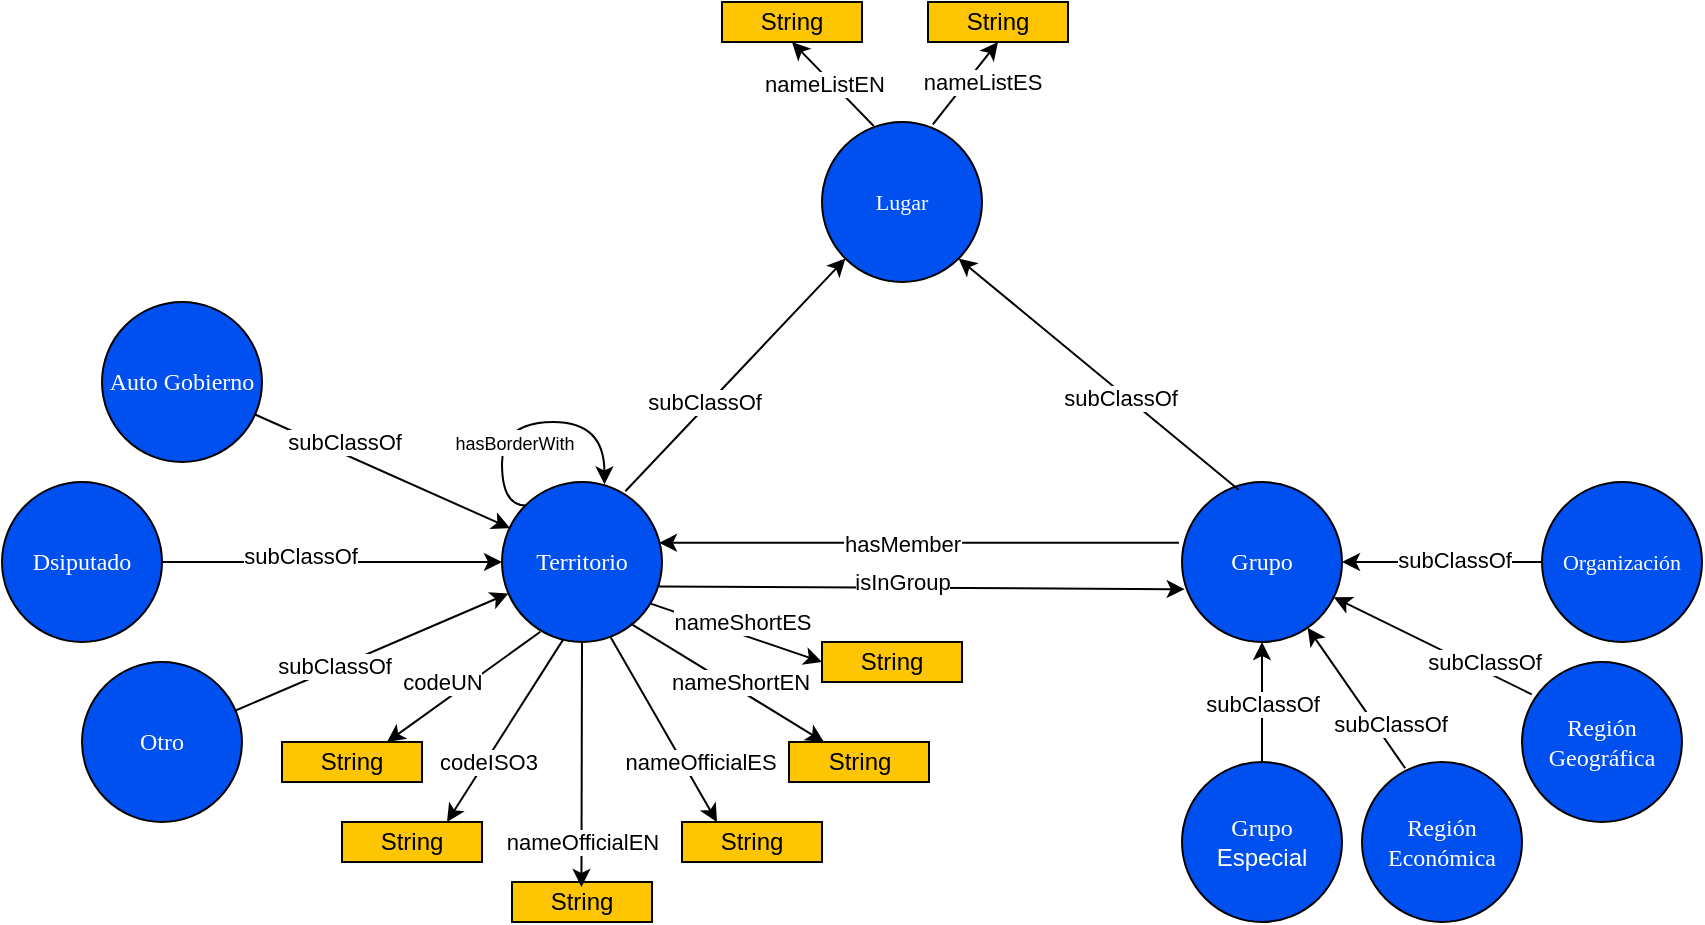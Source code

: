 <mxfile version="21.6.2" type="device">
  <diagram name="Página-1" id="gy0_waIXv2V30fma_bCt">
    <mxGraphModel dx="2739" dy="995" grid="1" gridSize="10" guides="1" tooltips="1" connect="1" arrows="1" fold="1" page="1" pageScale="1" pageWidth="827" pageHeight="1169" math="0" shadow="0">
      <root>
        <mxCell id="0" />
        <mxCell id="1" parent="0" />
        <mxCell id="oovgq_aX29TuzvuEi8xS-2" value="&lt;font style=&quot;font-size: 11px;&quot; face=&quot;Verdana&quot;&gt;Lugar&lt;/font&gt;" style="ellipse;whiteSpace=wrap;html=1;aspect=fixed;fillColor=#0050ef;strokeColor=#000000;fontColor=#ffffff;" vertex="1" parent="1">
          <mxGeometry x="360" y="180" width="80" height="80" as="geometry" />
        </mxCell>
        <mxCell id="oovgq_aX29TuzvuEi8xS-3" value="&lt;font face=&quot;Verdana&quot;&gt;Grupo&lt;/font&gt;" style="ellipse;whiteSpace=wrap;html=1;aspect=fixed;fillColor=#0050ef;strokeColor=#000000;fontColor=#ffffff;" vertex="1" parent="1">
          <mxGeometry x="540" y="360" width="80" height="80" as="geometry" />
        </mxCell>
        <mxCell id="oovgq_aX29TuzvuEi8xS-17" style="rounded=0;orthogonalLoop=1;jettySize=auto;html=1;entryX=0.017;entryY=0.67;entryDx=0;entryDy=0;exitX=0.982;exitY=0.653;exitDx=0;exitDy=0;exitPerimeter=0;entryPerimeter=0;" edge="1" parent="1" source="oovgq_aX29TuzvuEi8xS-4" target="oovgq_aX29TuzvuEi8xS-3">
          <mxGeometry relative="1" as="geometry">
            <mxPoint x="360" y="400" as="sourcePoint" />
            <mxPoint x="460" y="410" as="targetPoint" />
          </mxGeometry>
        </mxCell>
        <mxCell id="oovgq_aX29TuzvuEi8xS-18" value="isInGroup" style="edgeLabel;html=1;align=center;verticalAlign=middle;resizable=0;points=[];" vertex="1" connectable="0" parent="oovgq_aX29TuzvuEi8xS-17">
          <mxGeometry x="-0.212" y="-1" relative="1" as="geometry">
            <mxPoint x="18" y="-4" as="offset" />
          </mxGeometry>
        </mxCell>
        <mxCell id="oovgq_aX29TuzvuEi8xS-4" value="&lt;font face=&quot;Verdana&quot;&gt;Territorio&lt;/font&gt;" style="ellipse;whiteSpace=wrap;html=1;aspect=fixed;fillColor=#0050ef;strokeColor=#000000;fontColor=#ffffff;" vertex="1" parent="1">
          <mxGeometry x="200" y="360" width="80" height="80" as="geometry" />
        </mxCell>
        <mxCell id="oovgq_aX29TuzvuEi8xS-5" value="&lt;font face=&quot;Verdana&quot;&gt;Región Geográfica&lt;br&gt;&lt;/font&gt;" style="ellipse;whiteSpace=wrap;html=1;aspect=fixed;fillColor=#0050ef;strokeColor=#000000;fontColor=#ffffff;" vertex="1" parent="1">
          <mxGeometry x="710" y="450" width="80" height="80" as="geometry" />
        </mxCell>
        <mxCell id="oovgq_aX29TuzvuEi8xS-6" value="&lt;font face=&quot;Verdana&quot;&gt;Región Económica&lt;br&gt;&lt;/font&gt;" style="ellipse;whiteSpace=wrap;html=1;aspect=fixed;fillColor=#0050ef;strokeColor=#000000;fontColor=#ffffff;" vertex="1" parent="1">
          <mxGeometry x="630" y="500" width="80" height="80" as="geometry" />
        </mxCell>
        <mxCell id="oovgq_aX29TuzvuEi8xS-7" value="&lt;div style=&quot;font-size: 11px;&quot;&gt;&lt;font style=&quot;font-size: 11px;&quot; face=&quot;Verdana&quot;&gt;Organización&lt;/font&gt;&lt;/div&gt;" style="ellipse;whiteSpace=wrap;html=1;aspect=fixed;fillColor=#0050ef;strokeColor=#000000;fontColor=#ffffff;" vertex="1" parent="1">
          <mxGeometry x="720" y="360" width="80" height="80" as="geometry" />
        </mxCell>
        <mxCell id="oovgq_aX29TuzvuEi8xS-9" style="rounded=0;orthogonalLoop=1;jettySize=auto;html=1;exitX=0.5;exitY=0;exitDx=0;exitDy=0;entryX=0.5;entryY=1;entryDx=0;entryDy=0;" edge="1" parent="1" source="oovgq_aX29TuzvuEi8xS-8" target="oovgq_aX29TuzvuEi8xS-3">
          <mxGeometry relative="1" as="geometry" />
        </mxCell>
        <mxCell id="oovgq_aX29TuzvuEi8xS-10" value="subClassOf" style="edgeLabel;html=1;align=center;verticalAlign=middle;resizable=0;points=[];" vertex="1" connectable="0" parent="oovgq_aX29TuzvuEi8xS-9">
          <mxGeometry x="-0.212" y="-1" relative="1" as="geometry">
            <mxPoint x="-1" y="-6" as="offset" />
          </mxGeometry>
        </mxCell>
        <mxCell id="oovgq_aX29TuzvuEi8xS-8" value="&lt;font face=&quot;Verdana&quot;&gt;Grupo&lt;/font&gt; Especial" style="ellipse;whiteSpace=wrap;html=1;aspect=fixed;fillColor=#0050ef;strokeColor=#000000;fontColor=#ffffff;" vertex="1" parent="1">
          <mxGeometry x="540" y="500" width="80" height="80" as="geometry" />
        </mxCell>
        <mxCell id="oovgq_aX29TuzvuEi8xS-11" style="rounded=0;orthogonalLoop=1;jettySize=auto;html=1;exitX=0.27;exitY=0.039;exitDx=0;exitDy=0;exitPerimeter=0;" edge="1" parent="1" source="oovgq_aX29TuzvuEi8xS-6" target="oovgq_aX29TuzvuEi8xS-3">
          <mxGeometry relative="1" as="geometry">
            <mxPoint x="561" y="512" as="sourcePoint" />
            <mxPoint x="579" y="448" as="targetPoint" />
          </mxGeometry>
        </mxCell>
        <mxCell id="oovgq_aX29TuzvuEi8xS-12" value="subClassOf" style="edgeLabel;html=1;align=center;verticalAlign=middle;resizable=0;points=[];" vertex="1" connectable="0" parent="oovgq_aX29TuzvuEi8xS-11">
          <mxGeometry x="-0.212" y="-1" relative="1" as="geometry">
            <mxPoint x="10" y="6" as="offset" />
          </mxGeometry>
        </mxCell>
        <mxCell id="oovgq_aX29TuzvuEi8xS-13" style="rounded=0;orthogonalLoop=1;jettySize=auto;html=1;exitX=0.061;exitY=0.202;exitDx=0;exitDy=0;exitPerimeter=0;" edge="1" parent="1" source="oovgq_aX29TuzvuEi8xS-5" target="oovgq_aX29TuzvuEi8xS-3">
          <mxGeometry relative="1" as="geometry">
            <mxPoint x="720" y="390" as="sourcePoint" />
            <mxPoint x="589" y="458" as="targetPoint" />
          </mxGeometry>
        </mxCell>
        <mxCell id="oovgq_aX29TuzvuEi8xS-14" value="subClassOf" style="edgeLabel;html=1;align=center;verticalAlign=middle;resizable=0;points=[];" vertex="1" connectable="0" parent="oovgq_aX29TuzvuEi8xS-13">
          <mxGeometry x="-0.212" y="-1" relative="1" as="geometry">
            <mxPoint x="14" y="4" as="offset" />
          </mxGeometry>
        </mxCell>
        <mxCell id="oovgq_aX29TuzvuEi8xS-15" style="rounded=0;orthogonalLoop=1;jettySize=auto;html=1;exitX=0;exitY=0.5;exitDx=0;exitDy=0;" edge="1" parent="1" source="oovgq_aX29TuzvuEi8xS-7" target="oovgq_aX29TuzvuEi8xS-3">
          <mxGeometry relative="1" as="geometry">
            <mxPoint x="581" y="532" as="sourcePoint" />
            <mxPoint x="599" y="468" as="targetPoint" />
          </mxGeometry>
        </mxCell>
        <mxCell id="oovgq_aX29TuzvuEi8xS-16" value="subClassOf" style="edgeLabel;html=1;align=center;verticalAlign=middle;resizable=0;points=[];" vertex="1" connectable="0" parent="oovgq_aX29TuzvuEi8xS-15">
          <mxGeometry x="-0.212" y="-1" relative="1" as="geometry">
            <mxPoint x="-5" as="offset" />
          </mxGeometry>
        </mxCell>
        <mxCell id="oovgq_aX29TuzvuEi8xS-19" style="rounded=0;orthogonalLoop=1;jettySize=auto;html=1;exitX=-0.019;exitY=0.38;exitDx=0;exitDy=0;entryX=0.981;entryY=0.38;entryDx=0;entryDy=0;entryPerimeter=0;exitPerimeter=0;" edge="1" parent="1" source="oovgq_aX29TuzvuEi8xS-3" target="oovgq_aX29TuzvuEi8xS-4">
          <mxGeometry relative="1" as="geometry">
            <mxPoint x="333" y="340" as="sourcePoint" />
            <mxPoint x="495" y="342" as="targetPoint" />
          </mxGeometry>
        </mxCell>
        <mxCell id="oovgq_aX29TuzvuEi8xS-20" value="hasMember" style="edgeLabel;html=1;align=center;verticalAlign=middle;resizable=0;points=[];" vertex="1" connectable="0" parent="oovgq_aX29TuzvuEi8xS-19">
          <mxGeometry x="-0.212" y="-1" relative="1" as="geometry">
            <mxPoint x="-36" y="1" as="offset" />
          </mxGeometry>
        </mxCell>
        <mxCell id="oovgq_aX29TuzvuEi8xS-21" value="&lt;font face=&quot;Verdana&quot;&gt;Otro&lt;/font&gt;" style="ellipse;whiteSpace=wrap;html=1;aspect=fixed;fillColor=#0050ef;strokeColor=#000000;fontColor=#ffffff;" vertex="1" parent="1">
          <mxGeometry x="-10" y="450" width="80" height="80" as="geometry" />
        </mxCell>
        <mxCell id="oovgq_aX29TuzvuEi8xS-22" value="&lt;font face=&quot;Verdana&quot;&gt;Dsiputado&lt;/font&gt;" style="ellipse;whiteSpace=wrap;html=1;aspect=fixed;fillColor=#0050ef;strokeColor=#000000;fontColor=#ffffff;" vertex="1" parent="1">
          <mxGeometry x="-50" y="360" width="80" height="80" as="geometry" />
        </mxCell>
        <mxCell id="oovgq_aX29TuzvuEi8xS-23" value="&lt;font face=&quot;Verdana&quot;&gt;Auto Gobierno&lt;br&gt;&lt;/font&gt;" style="ellipse;whiteSpace=wrap;html=1;aspect=fixed;fillColor=#0050ef;strokeColor=#000000;fontColor=#ffffff;" vertex="1" parent="1">
          <mxGeometry y="270" width="80" height="80" as="geometry" />
        </mxCell>
        <mxCell id="oovgq_aX29TuzvuEi8xS-27" style="rounded=0;orthogonalLoop=1;jettySize=auto;html=1;exitX=0.354;exitY=0.048;exitDx=0;exitDy=0;entryX=1;entryY=1;entryDx=0;entryDy=0;exitPerimeter=0;" edge="1" parent="1" source="oovgq_aX29TuzvuEi8xS-3" target="oovgq_aX29TuzvuEi8xS-2">
          <mxGeometry relative="1" as="geometry">
            <mxPoint x="512" y="280" as="sourcePoint" />
            <mxPoint x="430" y="307" as="targetPoint" />
          </mxGeometry>
        </mxCell>
        <mxCell id="oovgq_aX29TuzvuEi8xS-28" value="subClassOf" style="edgeLabel;html=1;align=center;verticalAlign=middle;resizable=0;points=[];" vertex="1" connectable="0" parent="oovgq_aX29TuzvuEi8xS-27">
          <mxGeometry x="-0.212" y="-1" relative="1" as="geometry">
            <mxPoint x="-5" as="offset" />
          </mxGeometry>
        </mxCell>
        <mxCell id="oovgq_aX29TuzvuEi8xS-29" style="rounded=0;orthogonalLoop=1;jettySize=auto;html=1;exitX=0.771;exitY=0.058;exitDx=0;exitDy=0;entryX=0;entryY=1;entryDx=0;entryDy=0;exitPerimeter=0;" edge="1" parent="1" source="oovgq_aX29TuzvuEi8xS-4" target="oovgq_aX29TuzvuEi8xS-2">
          <mxGeometry relative="1" as="geometry">
            <mxPoint x="312" y="280" as="sourcePoint" />
            <mxPoint x="230" y="307" as="targetPoint" />
          </mxGeometry>
        </mxCell>
        <mxCell id="oovgq_aX29TuzvuEi8xS-30" value="subClassOf" style="edgeLabel;html=1;align=center;verticalAlign=middle;resizable=0;points=[];" vertex="1" connectable="0" parent="oovgq_aX29TuzvuEi8xS-29">
          <mxGeometry x="-0.212" y="-1" relative="1" as="geometry">
            <mxPoint x="-5" as="offset" />
          </mxGeometry>
        </mxCell>
        <mxCell id="oovgq_aX29TuzvuEi8xS-31" style="rounded=0;orthogonalLoop=1;jettySize=auto;html=1;" edge="1" parent="1" source="oovgq_aX29TuzvuEi8xS-21" target="oovgq_aX29TuzvuEi8xS-4">
          <mxGeometry relative="1" as="geometry">
            <mxPoint x="382" y="493" as="sourcePoint" />
            <mxPoint x="300" y="520" as="targetPoint" />
          </mxGeometry>
        </mxCell>
        <mxCell id="oovgq_aX29TuzvuEi8xS-32" value="subClassOf" style="edgeLabel;html=1;align=center;verticalAlign=middle;resizable=0;points=[];" vertex="1" connectable="0" parent="oovgq_aX29TuzvuEi8xS-31">
          <mxGeometry x="-0.212" y="-1" relative="1" as="geometry">
            <mxPoint x="-5" as="offset" />
          </mxGeometry>
        </mxCell>
        <mxCell id="oovgq_aX29TuzvuEi8xS-33" style="rounded=0;orthogonalLoop=1;jettySize=auto;html=1;" edge="1" parent="1" source="oovgq_aX29TuzvuEi8xS-22" target="oovgq_aX29TuzvuEi8xS-4">
          <mxGeometry relative="1" as="geometry">
            <mxPoint x="272" y="233" as="sourcePoint" />
            <mxPoint x="190" y="260" as="targetPoint" />
          </mxGeometry>
        </mxCell>
        <mxCell id="oovgq_aX29TuzvuEi8xS-34" value="subClassOf" style="edgeLabel;html=1;align=center;verticalAlign=middle;resizable=0;points=[];" vertex="1" connectable="0" parent="oovgq_aX29TuzvuEi8xS-33">
          <mxGeometry x="-0.212" y="-1" relative="1" as="geometry">
            <mxPoint x="2" y="-4" as="offset" />
          </mxGeometry>
        </mxCell>
        <mxCell id="oovgq_aX29TuzvuEi8xS-35" style="rounded=0;orthogonalLoop=1;jettySize=auto;html=1;entryX=0.05;entryY=0.288;entryDx=0;entryDy=0;entryPerimeter=0;" edge="1" parent="1" source="oovgq_aX29TuzvuEi8xS-23" target="oovgq_aX29TuzvuEi8xS-4">
          <mxGeometry relative="1" as="geometry">
            <mxPoint x="122" y="240" as="sourcePoint" />
            <mxPoint x="111.04" y="369.44" as="targetPoint" />
          </mxGeometry>
        </mxCell>
        <mxCell id="oovgq_aX29TuzvuEi8xS-36" value="subClassOf" style="edgeLabel;html=1;align=center;verticalAlign=middle;resizable=0;points=[];" vertex="1" connectable="0" parent="oovgq_aX29TuzvuEi8xS-35">
          <mxGeometry x="-0.212" y="-1" relative="1" as="geometry">
            <mxPoint x="-6" y="-10" as="offset" />
          </mxGeometry>
        </mxCell>
        <mxCell id="oovgq_aX29TuzvuEi8xS-39" value="String" style="rounded=0;whiteSpace=wrap;html=1;strokeColor=#000000;fillColor=#fdc502;" vertex="1" parent="1">
          <mxGeometry x="360" y="440" width="70" height="20" as="geometry" />
        </mxCell>
        <mxCell id="oovgq_aX29TuzvuEi8xS-40" value="String" style="rounded=0;whiteSpace=wrap;html=1;strokeColor=#000000;fillColor=#fdc502;" vertex="1" parent="1">
          <mxGeometry x="120" y="530" width="70" height="20" as="geometry" />
        </mxCell>
        <mxCell id="oovgq_aX29TuzvuEi8xS-41" value="String" style="rounded=0;whiteSpace=wrap;html=1;strokeColor=#000000;fillColor=#fdc502;" vertex="1" parent="1">
          <mxGeometry x="290" y="530" width="70" height="20" as="geometry" />
        </mxCell>
        <mxCell id="oovgq_aX29TuzvuEi8xS-42" value="String" style="rounded=0;whiteSpace=wrap;html=1;strokeColor=#000000;fillColor=#fdc502;" vertex="1" parent="1">
          <mxGeometry x="343.5" y="490" width="70" height="20" as="geometry" />
        </mxCell>
        <mxCell id="oovgq_aX29TuzvuEi8xS-43" value="String" style="rounded=0;whiteSpace=wrap;html=1;strokeColor=#000000;fillColor=#fdc502;" vertex="1" parent="1">
          <mxGeometry x="90" y="490" width="70" height="20" as="geometry" />
        </mxCell>
        <mxCell id="oovgq_aX29TuzvuEi8xS-44" value="String" style="rounded=0;whiteSpace=wrap;html=1;strokeColor=#000000;fillColor=#fdc502;" vertex="1" parent="1">
          <mxGeometry x="205" y="560" width="70" height="20" as="geometry" />
        </mxCell>
        <mxCell id="oovgq_aX29TuzvuEi8xS-46" value="" style="endArrow=classic;html=1;rounded=0;exitX=0.24;exitY=0.936;exitDx=0;exitDy=0;entryX=0.75;entryY=0;entryDx=0;entryDy=0;exitPerimeter=0;" edge="1" parent="1" source="oovgq_aX29TuzvuEi8xS-4" target="oovgq_aX29TuzvuEi8xS-43">
          <mxGeometry width="50" height="50" relative="1" as="geometry">
            <mxPoint x="240" y="510" as="sourcePoint" />
            <mxPoint x="290" y="460" as="targetPoint" />
          </mxGeometry>
        </mxCell>
        <mxCell id="oovgq_aX29TuzvuEi8xS-57" value="codeUN" style="edgeLabel;html=1;align=center;verticalAlign=middle;resizable=0;points=[];" vertex="1" connectable="0" parent="oovgq_aX29TuzvuEi8xS-46">
          <mxGeometry x="0.411" y="1" relative="1" as="geometry">
            <mxPoint x="4" y="-15" as="offset" />
          </mxGeometry>
        </mxCell>
        <mxCell id="oovgq_aX29TuzvuEi8xS-47" value="" style="endArrow=classic;html=1;rounded=0;exitX=0.384;exitY=0.982;exitDx=0;exitDy=0;entryX=0.75;entryY=0;entryDx=0;entryDy=0;exitPerimeter=0;" edge="1" parent="1" source="oovgq_aX29TuzvuEi8xS-4" target="oovgq_aX29TuzvuEi8xS-40">
          <mxGeometry width="50" height="50" relative="1" as="geometry">
            <mxPoint x="250" y="520" as="sourcePoint" />
            <mxPoint x="300" y="470" as="targetPoint" />
          </mxGeometry>
        </mxCell>
        <mxCell id="oovgq_aX29TuzvuEi8xS-56" value="codeISO3" style="edgeLabel;html=1;align=center;verticalAlign=middle;resizable=0;points=[];" vertex="1" connectable="0" parent="oovgq_aX29TuzvuEi8xS-47">
          <mxGeometry x="0.335" y="-2" relative="1" as="geometry">
            <mxPoint x="3" y="1" as="offset" />
          </mxGeometry>
        </mxCell>
        <mxCell id="oovgq_aX29TuzvuEi8xS-48" value="" style="endArrow=classic;html=1;rounded=0;exitX=0.5;exitY=1;exitDx=0;exitDy=0;entryX=0.496;entryY=0.123;entryDx=0;entryDy=0;entryPerimeter=0;" edge="1" parent="1" source="oovgq_aX29TuzvuEi8xS-4" target="oovgq_aX29TuzvuEi8xS-44">
          <mxGeometry width="50" height="50" relative="1" as="geometry">
            <mxPoint x="260" y="530" as="sourcePoint" />
            <mxPoint x="310" y="480" as="targetPoint" />
          </mxGeometry>
        </mxCell>
        <mxCell id="oovgq_aX29TuzvuEi8xS-55" value="nameOfficialEN" style="edgeLabel;html=1;align=center;verticalAlign=middle;resizable=0;points=[];" vertex="1" connectable="0" parent="oovgq_aX29TuzvuEi8xS-48">
          <mxGeometry x="0.537" relative="1" as="geometry">
            <mxPoint y="6" as="offset" />
          </mxGeometry>
        </mxCell>
        <mxCell id="oovgq_aX29TuzvuEi8xS-49" value="" style="endArrow=classic;html=1;rounded=0;entryX=0.25;entryY=0;entryDx=0;entryDy=0;exitX=0.679;exitY=0.971;exitDx=0;exitDy=0;exitPerimeter=0;" edge="1" parent="1" source="oovgq_aX29TuzvuEi8xS-4" target="oovgq_aX29TuzvuEi8xS-41">
          <mxGeometry width="50" height="50" relative="1" as="geometry">
            <mxPoint x="250" y="430" as="sourcePoint" />
            <mxPoint x="240" y="585" as="targetPoint" />
          </mxGeometry>
        </mxCell>
        <mxCell id="oovgq_aX29TuzvuEi8xS-54" value="nameOfficialES" style="edgeLabel;html=1;align=center;verticalAlign=middle;resizable=0;points=[];" vertex="1" connectable="0" parent="oovgq_aX29TuzvuEi8xS-49">
          <mxGeometry x="0.409" relative="1" as="geometry">
            <mxPoint x="7" y="-3" as="offset" />
          </mxGeometry>
        </mxCell>
        <mxCell id="oovgq_aX29TuzvuEi8xS-50" value="" style="endArrow=classic;html=1;rounded=0;entryX=0.25;entryY=0;entryDx=0;entryDy=0;exitX=0.804;exitY=0.885;exitDx=0;exitDy=0;exitPerimeter=0;" edge="1" parent="1" source="oovgq_aX29TuzvuEi8xS-4" target="oovgq_aX29TuzvuEi8xS-42">
          <mxGeometry width="50" height="50" relative="1" as="geometry">
            <mxPoint x="252" y="438" as="sourcePoint" />
            <mxPoint x="186" y="552" as="targetPoint" />
          </mxGeometry>
        </mxCell>
        <mxCell id="oovgq_aX29TuzvuEi8xS-53" value="nameShortEN" style="edgeLabel;html=1;align=center;verticalAlign=middle;resizable=0;points=[];" vertex="1" connectable="0" parent="oovgq_aX29TuzvuEi8xS-50">
          <mxGeometry x="-0.137" y="-1" relative="1" as="geometry">
            <mxPoint x="13" y="3" as="offset" />
          </mxGeometry>
        </mxCell>
        <mxCell id="oovgq_aX29TuzvuEi8xS-51" value="" style="endArrow=classic;html=1;rounded=0;exitX=0.929;exitY=0.76;exitDx=0;exitDy=0;entryX=0;entryY=0.5;entryDx=0;entryDy=0;exitPerimeter=0;" edge="1" parent="1" source="oovgq_aX29TuzvuEi8xS-4" target="oovgq_aX29TuzvuEi8xS-39">
          <mxGeometry width="50" height="50" relative="1" as="geometry">
            <mxPoint x="350" y="435" as="sourcePoint" />
            <mxPoint x="274" y="500" as="targetPoint" />
          </mxGeometry>
        </mxCell>
        <mxCell id="oovgq_aX29TuzvuEi8xS-52" value="nameShortES" style="edgeLabel;html=1;align=center;verticalAlign=middle;resizable=0;points=[];" vertex="1" connectable="0" parent="oovgq_aX29TuzvuEi8xS-51">
          <mxGeometry x="-0.421" y="1" relative="1" as="geometry">
            <mxPoint x="20" y="2" as="offset" />
          </mxGeometry>
        </mxCell>
        <mxCell id="oovgq_aX29TuzvuEi8xS-58" value="String" style="rounded=0;whiteSpace=wrap;html=1;strokeColor=#000000;fillColor=#fdc502;" vertex="1" parent="1">
          <mxGeometry x="310" y="120" width="70" height="20" as="geometry" />
        </mxCell>
        <mxCell id="oovgq_aX29TuzvuEi8xS-59" value="String" style="rounded=0;whiteSpace=wrap;html=1;strokeColor=#000000;fillColor=#fdc502;" vertex="1" parent="1">
          <mxGeometry x="413" y="120" width="70" height="20" as="geometry" />
        </mxCell>
        <mxCell id="oovgq_aX29TuzvuEi8xS-61" value="" style="endArrow=classic;html=1;rounded=0;exitX=0.693;exitY=0.015;exitDx=0;exitDy=0;entryX=0.5;entryY=1;entryDx=0;entryDy=0;exitPerimeter=0;" edge="1" parent="1" source="oovgq_aX29TuzvuEi8xS-2" target="oovgq_aX29TuzvuEi8xS-59">
          <mxGeometry width="50" height="50" relative="1" as="geometry">
            <mxPoint x="470" y="190" as="sourcePoint" />
            <mxPoint x="556" y="219" as="targetPoint" />
          </mxGeometry>
        </mxCell>
        <mxCell id="oovgq_aX29TuzvuEi8xS-62" value="nameListES" style="edgeLabel;html=1;align=center;verticalAlign=middle;resizable=0;points=[];" vertex="1" connectable="0" parent="oovgq_aX29TuzvuEi8xS-61">
          <mxGeometry x="-0.421" y="1" relative="1" as="geometry">
            <mxPoint x="16" y="-9" as="offset" />
          </mxGeometry>
        </mxCell>
        <mxCell id="oovgq_aX29TuzvuEi8xS-63" value="" style="endArrow=classic;html=1;rounded=0;exitX=0.323;exitY=0.025;exitDx=0;exitDy=0;entryX=0.5;entryY=1;entryDx=0;entryDy=0;exitPerimeter=0;" edge="1" parent="1" source="oovgq_aX29TuzvuEi8xS-2" target="oovgq_aX29TuzvuEi8xS-58">
          <mxGeometry width="50" height="50" relative="1" as="geometry">
            <mxPoint x="438" y="202" as="sourcePoint" />
            <mxPoint x="495" y="130" as="targetPoint" />
          </mxGeometry>
        </mxCell>
        <mxCell id="oovgq_aX29TuzvuEi8xS-64" value="nameListEN" style="edgeLabel;html=1;align=center;verticalAlign=middle;resizable=0;points=[];" vertex="1" connectable="0" parent="oovgq_aX29TuzvuEi8xS-63">
          <mxGeometry x="-0.421" y="1" relative="1" as="geometry">
            <mxPoint x="-13" y="-10" as="offset" />
          </mxGeometry>
        </mxCell>
        <mxCell id="oovgq_aX29TuzvuEi8xS-68" value="" style="endArrow=classic;html=1;rounded=0;exitX=0;exitY=0;exitDx=0;exitDy=0;entryX=0.64;entryY=0.015;entryDx=0;entryDy=0;entryPerimeter=0;edgeStyle=orthogonalEdgeStyle;curved=1;" edge="1" parent="1" source="oovgq_aX29TuzvuEi8xS-4" target="oovgq_aX29TuzvuEi8xS-4">
          <mxGeometry width="50" height="50" relative="1" as="geometry">
            <mxPoint x="209.993" y="370.779" as="sourcePoint" />
            <mxPoint x="251.42" y="360.0" as="targetPoint" />
            <Array as="points">
              <mxPoint x="200" y="372" />
              <mxPoint x="200" y="330" />
              <mxPoint x="251" y="330" />
            </Array>
          </mxGeometry>
        </mxCell>
        <mxCell id="oovgq_aX29TuzvuEi8xS-69" value="&lt;font style=&quot;font-size: 9px;&quot;&gt;hasBorderWith&lt;/font&gt;" style="edgeLabel;html=1;align=center;verticalAlign=middle;resizable=0;points=[];" vertex="1" connectable="0" parent="oovgq_aX29TuzvuEi8xS-68">
          <mxGeometry x="0.131" y="-2" relative="1" as="geometry">
            <mxPoint x="-18" y="8" as="offset" />
          </mxGeometry>
        </mxCell>
      </root>
    </mxGraphModel>
  </diagram>
</mxfile>
